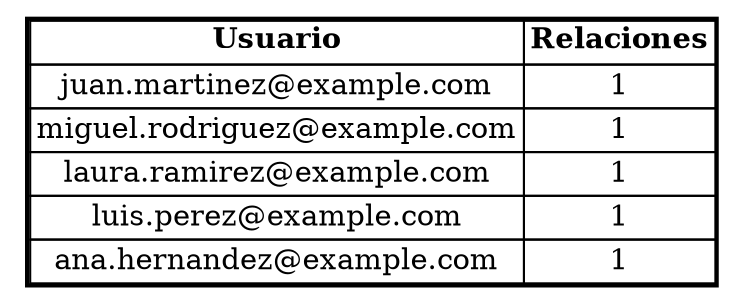 digraph G {
node [shape=plaintext];
TOP5_USUARIOS [label=<
<table border='2' cellborder='1' cellspacing='0'>
<tr><td><b>Usuario</b></td><td><b>Relaciones</b></td></tr>
<tr><td>juan.martinez@example.com</td><td>1</td></tr>
<tr><td>miguel.rodriguez@example.com</td><td>1</td></tr>
<tr><td>laura.ramirez@example.com</td><td>1</td></tr>
<tr><td>luis.perez@example.com</td><td>1</td></tr>
<tr><td>ana.hernandez@example.com</td><td>1</td></tr>
</table>>];
}
